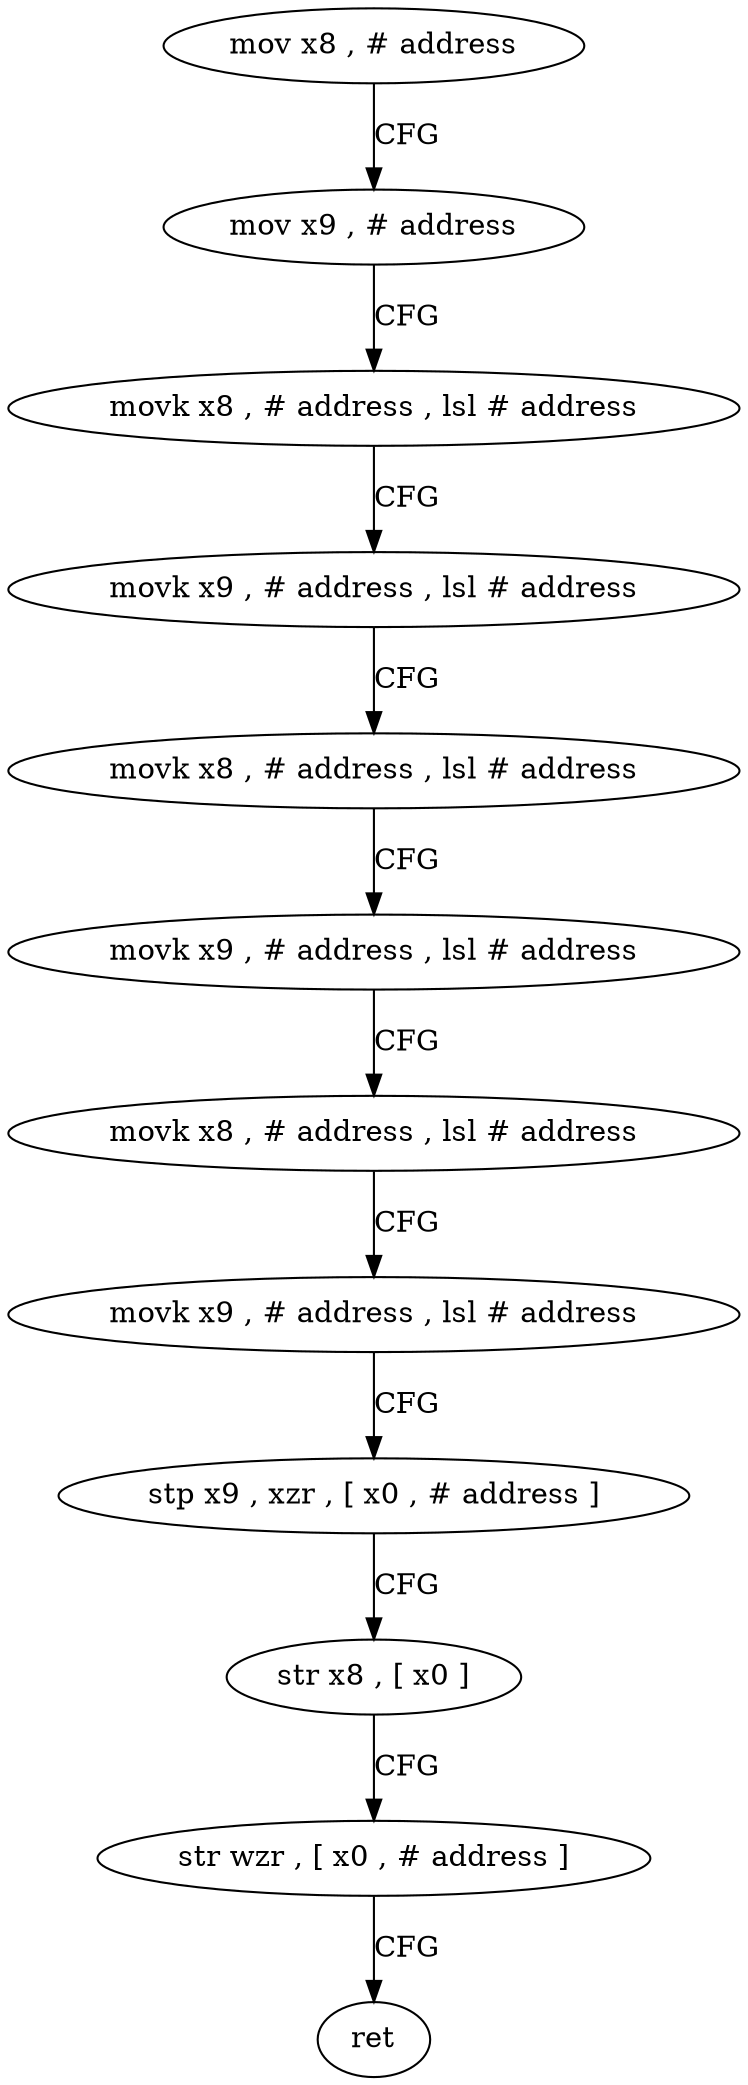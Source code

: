digraph "func" {
"4223664" [label = "mov x8 , # address" ]
"4223668" [label = "mov x9 , # address" ]
"4223672" [label = "movk x8 , # address , lsl # address" ]
"4223676" [label = "movk x9 , # address , lsl # address" ]
"4223680" [label = "movk x8 , # address , lsl # address" ]
"4223684" [label = "movk x9 , # address , lsl # address" ]
"4223688" [label = "movk x8 , # address , lsl # address" ]
"4223692" [label = "movk x9 , # address , lsl # address" ]
"4223696" [label = "stp x9 , xzr , [ x0 , # address ]" ]
"4223700" [label = "str x8 , [ x0 ]" ]
"4223704" [label = "str wzr , [ x0 , # address ]" ]
"4223708" [label = "ret" ]
"4223664" -> "4223668" [ label = "CFG" ]
"4223668" -> "4223672" [ label = "CFG" ]
"4223672" -> "4223676" [ label = "CFG" ]
"4223676" -> "4223680" [ label = "CFG" ]
"4223680" -> "4223684" [ label = "CFG" ]
"4223684" -> "4223688" [ label = "CFG" ]
"4223688" -> "4223692" [ label = "CFG" ]
"4223692" -> "4223696" [ label = "CFG" ]
"4223696" -> "4223700" [ label = "CFG" ]
"4223700" -> "4223704" [ label = "CFG" ]
"4223704" -> "4223708" [ label = "CFG" ]
}
